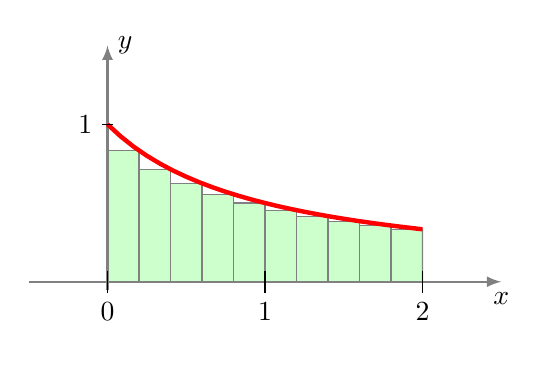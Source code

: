 \begin{tikzpicture}[scale=2]

% Preparation pour rectangles

  \def\a{0}; \def\b{2};   \def\n{10}; 
  \pgfmathparse{\n - 1}
  \global\let\nmoins\pgfmathresult

\pgfmathparse{divide(\b-\a,\n)}
\let\dx\pgfmathresult

% Rectangle a droite (en-dessous,en vert)

  \def\x{\a}
  \foreach \k in {0,1,...,\nmoins}{
  \pgfmathparse{\x}
  \global\let\xold\pgfmathresult


  \pgfmathparse{\x + \dx}
  \global\let\x\pgfmathresult

  \pgfmathparse{1/(1+\x)}
  \global\let\y\pgfmathresult
  \filldraw[fill=green!20,draw=gray] (\xold,0) rectangle (\x,\y);
  %\filldraw[fill=orange!20,draw=gray] (\xold,0) rectangle (\x,\y);
  }


% Axes
     \draw[->,>=latex,thick, gray] (-0.5,0)--(2.5,0) node[below,black] {$x$};
     \draw[->,>=latex,thick, gray] (0,-0.05)--(0,1.5) node[right,black] {$y$};  

 

% Graphe et aire
  \draw[gray] (0,0) -- plot[domain=-0:2] (\x,{1/(1+\x)}) -- (2,0) -- cycle;
  \draw[ultra thick, color=red,domain=0:2] plot (\x,{1/(1+\x)});% node[above right] {$y=\frac{1}{1+x}$};

% Labels
  \foreach \x/\xtext in {0/0, 1/1, 2/2}
  \draw (\x cm,2pt) -- (\x cm,-2pt) node[anchor=north] {$\xtext$};
  \draw (1pt,1cm) -- (-1pt,1cm) node[anchor=east] {$1$};
  \node[below, inner sep=10pt] at (0.5,0) {\vphantom{$n=10$}};

\end{tikzpicture}
